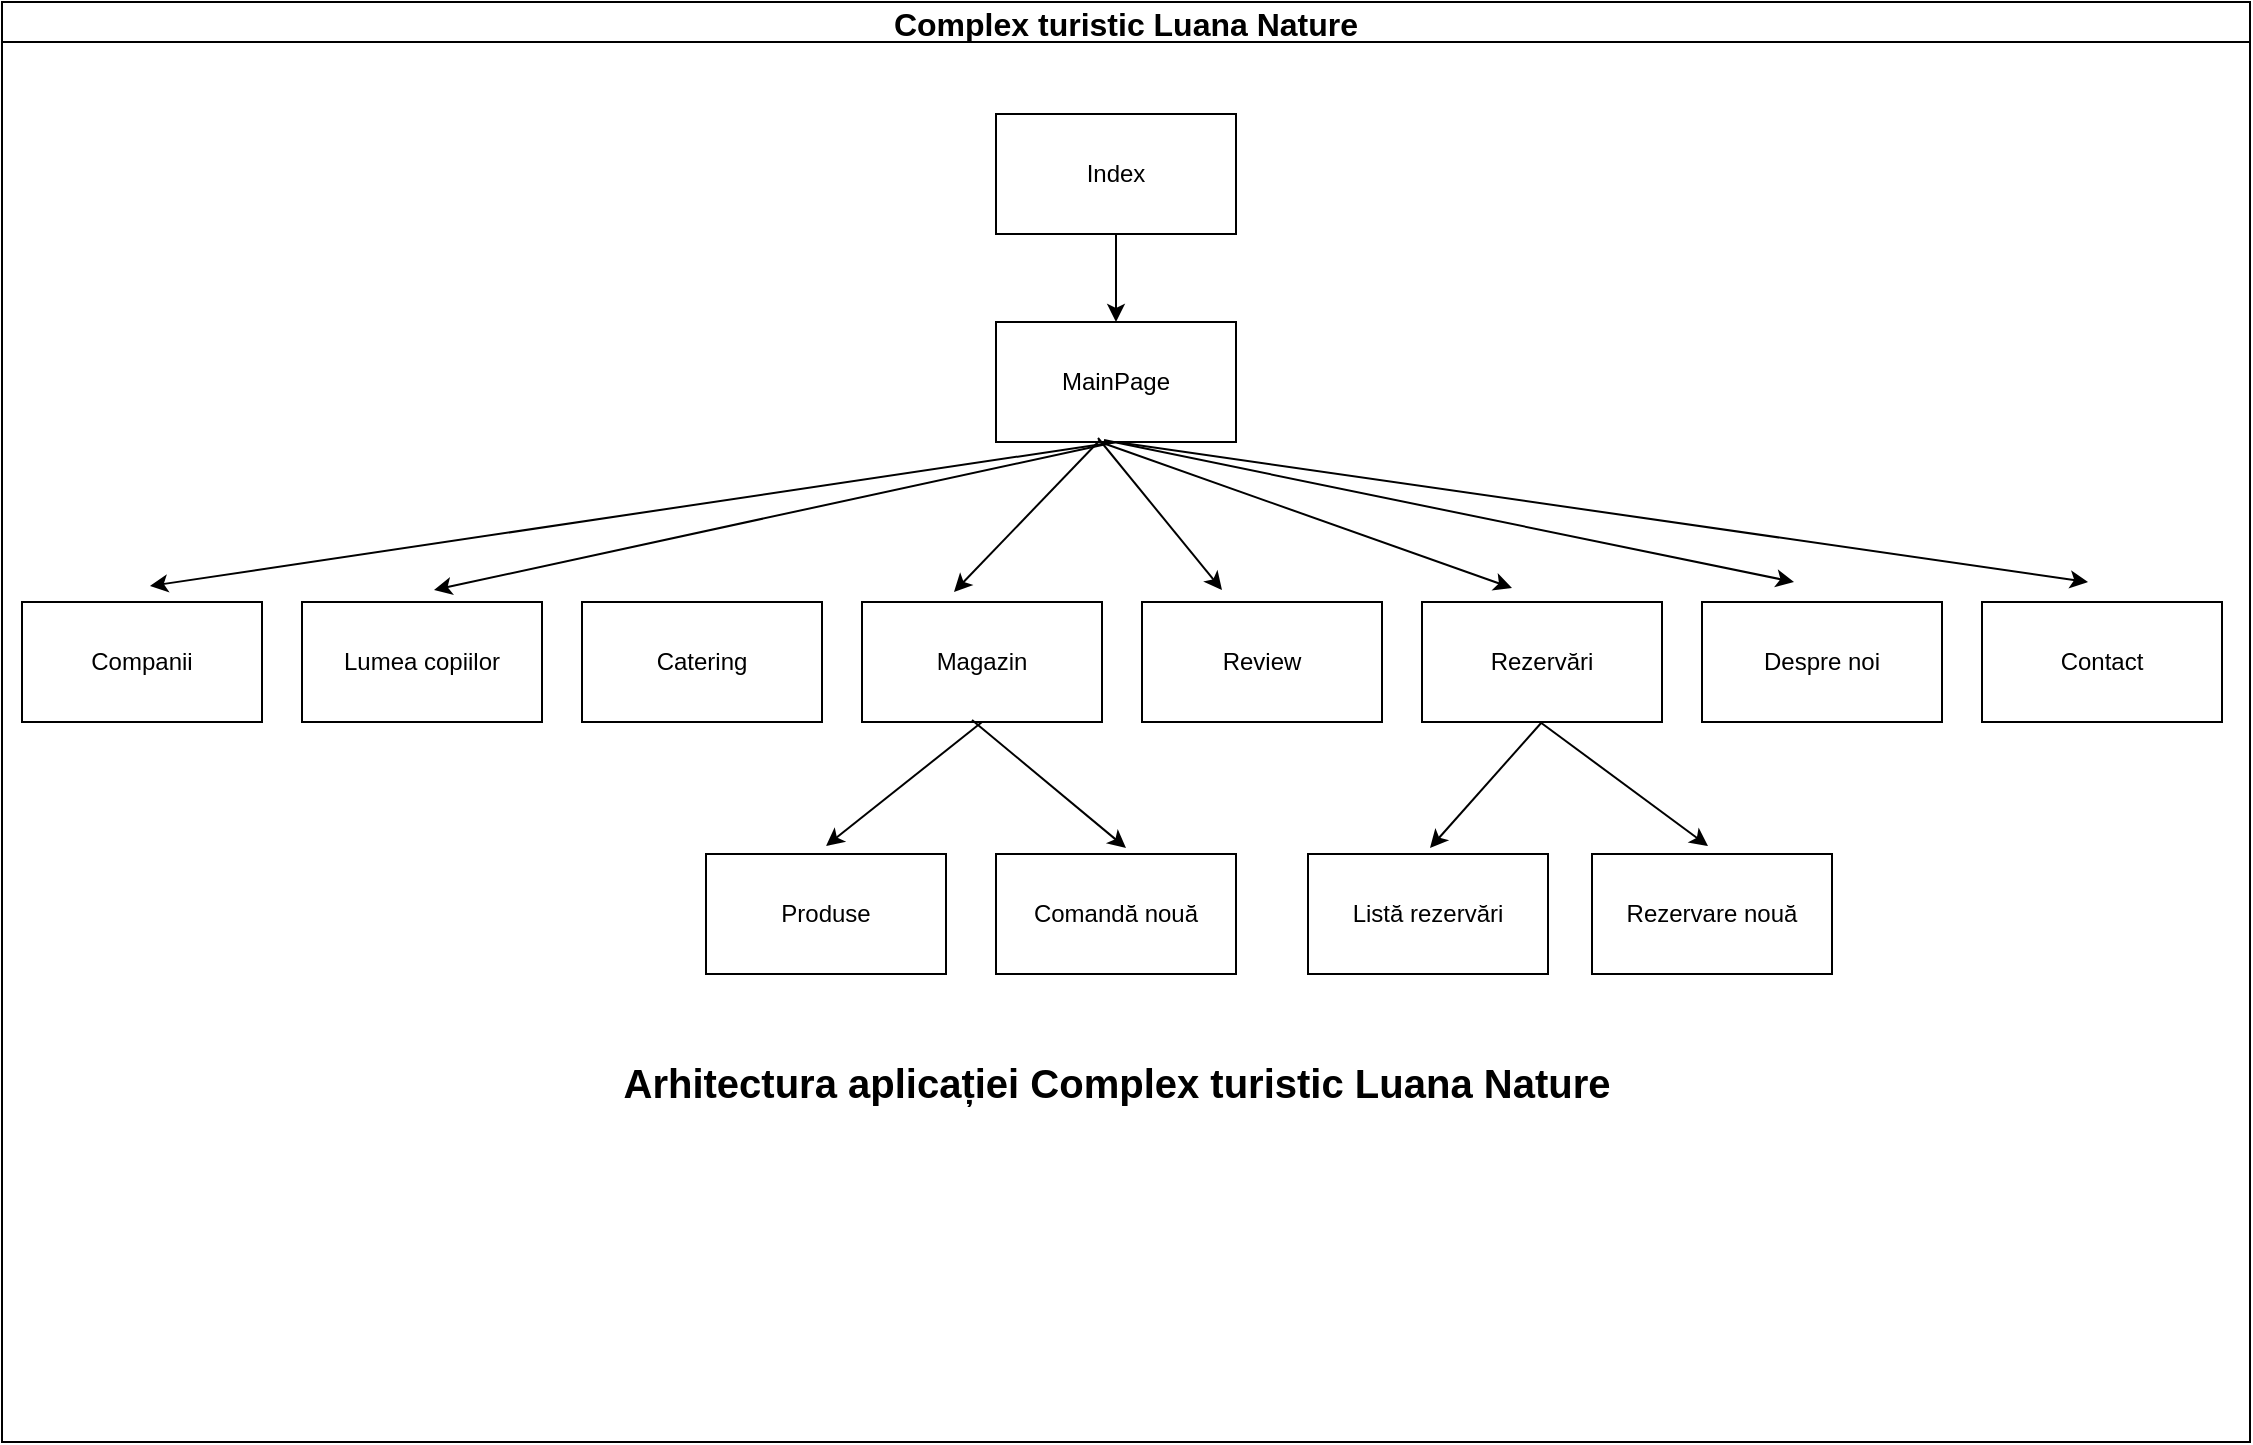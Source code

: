 <mxfile version="26.0.6">
  <diagram name="Page-1" id="5zAy0D9pxmsTvdevPiFe">
    <mxGraphModel dx="1678" dy="1281" grid="0" gridSize="10" guides="1" tooltips="1" connect="1" arrows="1" fold="1" page="0" pageScale="1" pageWidth="850" pageHeight="1100" math="0" shadow="0">
      <root>
        <mxCell id="0" />
        <mxCell id="1" parent="0" />
        <mxCell id="JOgxRfthWP2w1d_2OhTb-1" value="Complex turistic Luana Nature" style="swimlane;startSize=20;horizontal=1;containerType=tree;newEdgeStyle={&quot;edgeStyle&quot;:&quot;elbowEdgeStyle&quot;,&quot;startArrow&quot;:&quot;none&quot;,&quot;endArrow&quot;:&quot;none&quot;};fillColor=default;fontSize=16;" vertex="1" parent="1">
          <mxGeometry x="60" y="-4" width="1124" height="720" as="geometry" />
        </mxCell>
        <mxCell id="JOgxRfthWP2w1d_2OhTb-5" value="Companii" style="whiteSpace=wrap;html=1;align=center;verticalAlign=middle;treeFolding=1;treeMoving=1;newEdgeStyle={&quot;edgeStyle&quot;:&quot;elbowEdgeStyle&quot;,&quot;startArrow&quot;:&quot;none&quot;,&quot;endArrow&quot;:&quot;none&quot;};" vertex="1" parent="JOgxRfthWP2w1d_2OhTb-1">
          <mxGeometry x="10" y="300" width="120" height="60" as="geometry" />
        </mxCell>
        <mxCell id="JOgxRfthWP2w1d_2OhTb-9" value="MainPage" style="whiteSpace=wrap;html=1;align=center;verticalAlign=middle;treeFolding=1;treeMoving=1;newEdgeStyle={&quot;edgeStyle&quot;:&quot;elbowEdgeStyle&quot;,&quot;startArrow&quot;:&quot;none&quot;,&quot;endArrow&quot;:&quot;none&quot;};" vertex="1" parent="JOgxRfthWP2w1d_2OhTb-1">
          <mxGeometry x="497" y="160" width="120" height="60" as="geometry" />
        </mxCell>
        <mxCell id="JOgxRfthWP2w1d_2OhTb-11" value="Lumea copiilor" style="whiteSpace=wrap;html=1;align=center;verticalAlign=middle;treeFolding=1;treeMoving=1;newEdgeStyle={&quot;edgeStyle&quot;:&quot;elbowEdgeStyle&quot;,&quot;startArrow&quot;:&quot;none&quot;,&quot;endArrow&quot;:&quot;none&quot;};" vertex="1" parent="JOgxRfthWP2w1d_2OhTb-1">
          <mxGeometry x="150" y="300" width="120" height="60" as="geometry" />
        </mxCell>
        <mxCell id="JOgxRfthWP2w1d_2OhTb-14" value="Catering&lt;span style=&quot;color: rgba(0, 0, 0, 0); font-family: monospace; font-size: 0px; text-align: start; text-wrap-mode: nowrap;&quot;&gt;%3CmxGraphModel%3E%3Croot%3E%3CmxCell%20id%3D%220%22%2F%3E%3CmxCell%20id%3D%221%22%20parent%3D%220%22%2F%3E%3CmxCell%20id%3D%222%22%20value%3D%22Companii%22%20style%3D%22whiteSpace%3Dwrap%3Bhtml%3D1%3Balign%3Dcenter%3BverticalAlign%3Dmiddle%3BtreeFolding%3D1%3BtreeMoving%3D1%3BnewEdgeStyle%3D%7B%26quot%3BedgeStyle%26quot%3B%3A%26quot%3BelbowEdgeStyle%26quot%3B%2C%26quot%3BstartArrow%26quot%3B%3A%26quot%3Bnone%26quot%3B%2C%26quot%3BendArrow%26quot%3B%3A%26quot%3Bnone%26quot%3B%7D%3B%22%20vertex%3D%221%22%20parent%3D%221%22%3E%3CmxGeometry%20x%3D%22190%22%20y%3D%22245%22%20width%3D%22120%22%20height%3D%2260%22%20as%3D%22geometry%22%2F%3E%3C%2FmxCell%3E%3C%2Froot%3E%3C%2FmxGraphModel%3E&lt;/span&gt;" style="whiteSpace=wrap;html=1;align=center;verticalAlign=middle;treeFolding=1;treeMoving=1;newEdgeStyle={&quot;edgeStyle&quot;:&quot;elbowEdgeStyle&quot;,&quot;startArrow&quot;:&quot;none&quot;,&quot;endArrow&quot;:&quot;none&quot;};" vertex="1" parent="JOgxRfthWP2w1d_2OhTb-1">
          <mxGeometry x="290" y="300" width="120" height="60" as="geometry" />
        </mxCell>
        <mxCell id="JOgxRfthWP2w1d_2OhTb-16" value="Review" style="whiteSpace=wrap;html=1;align=center;verticalAlign=middle;treeFolding=1;treeMoving=1;newEdgeStyle={&quot;edgeStyle&quot;:&quot;elbowEdgeStyle&quot;,&quot;startArrow&quot;:&quot;none&quot;,&quot;endArrow&quot;:&quot;none&quot;};" vertex="1" parent="JOgxRfthWP2w1d_2OhTb-1">
          <mxGeometry x="570" y="300" width="120" height="60" as="geometry" />
        </mxCell>
        <mxCell id="JOgxRfthWP2w1d_2OhTb-15" value="Magazin" style="whiteSpace=wrap;html=1;align=center;verticalAlign=middle;treeFolding=1;treeMoving=1;newEdgeStyle={&quot;edgeStyle&quot;:&quot;elbowEdgeStyle&quot;,&quot;startArrow&quot;:&quot;none&quot;,&quot;endArrow&quot;:&quot;none&quot;};" vertex="1" parent="JOgxRfthWP2w1d_2OhTb-1">
          <mxGeometry x="430" y="300" width="120" height="60" as="geometry" />
        </mxCell>
        <mxCell id="JOgxRfthWP2w1d_2OhTb-17" value="Rezervări" style="whiteSpace=wrap;html=1;align=center;verticalAlign=middle;treeFolding=1;treeMoving=1;newEdgeStyle={&quot;edgeStyle&quot;:&quot;elbowEdgeStyle&quot;,&quot;startArrow&quot;:&quot;none&quot;,&quot;endArrow&quot;:&quot;none&quot;};" vertex="1" parent="JOgxRfthWP2w1d_2OhTb-1">
          <mxGeometry x="710" y="300" width="120" height="60" as="geometry" />
        </mxCell>
        <mxCell id="JOgxRfthWP2w1d_2OhTb-18" value="Despre noi" style="whiteSpace=wrap;html=1;align=center;verticalAlign=middle;treeFolding=1;treeMoving=1;newEdgeStyle={&quot;edgeStyle&quot;:&quot;elbowEdgeStyle&quot;,&quot;startArrow&quot;:&quot;none&quot;,&quot;endArrow&quot;:&quot;none&quot;};" vertex="1" parent="JOgxRfthWP2w1d_2OhTb-1">
          <mxGeometry x="850" y="300" width="120" height="60" as="geometry" />
        </mxCell>
        <mxCell id="JOgxRfthWP2w1d_2OhTb-19" value="Contact" style="whiteSpace=wrap;html=1;align=center;verticalAlign=middle;treeFolding=1;treeMoving=1;newEdgeStyle={&quot;edgeStyle&quot;:&quot;elbowEdgeStyle&quot;,&quot;startArrow&quot;:&quot;none&quot;,&quot;endArrow&quot;:&quot;none&quot;};" vertex="1" parent="JOgxRfthWP2w1d_2OhTb-1">
          <mxGeometry x="990" y="300" width="120" height="60" as="geometry" />
        </mxCell>
        <UserObject label="Index" treeRoot="1" id="JOgxRfthWP2w1d_2OhTb-4">
          <mxCell style="whiteSpace=wrap;html=1;align=center;treeFolding=1;treeMoving=1;newEdgeStyle={&quot;edgeStyle&quot;:&quot;elbowEdgeStyle&quot;,&quot;startArrow&quot;:&quot;none&quot;,&quot;endArrow&quot;:&quot;none&quot;};" vertex="1" parent="JOgxRfthWP2w1d_2OhTb-1">
            <mxGeometry x="497" y="56" width="120" height="60" as="geometry" />
          </mxCell>
        </UserObject>
        <mxCell id="JOgxRfthWP2w1d_2OhTb-27" value="" style="endArrow=classic;html=1;rounded=0;exitX=0.5;exitY=1;exitDx=0;exitDy=0;entryX=0.5;entryY=0;entryDx=0;entryDy=0;" edge="1" parent="JOgxRfthWP2w1d_2OhTb-1" source="JOgxRfthWP2w1d_2OhTb-4" target="JOgxRfthWP2w1d_2OhTb-9">
          <mxGeometry width="50" height="50" relative="1" as="geometry">
            <mxPoint x="552" y="340" as="sourcePoint" />
            <mxPoint x="557" y="150" as="targetPoint" />
          </mxGeometry>
        </mxCell>
        <mxCell id="JOgxRfthWP2w1d_2OhTb-33" value="" style="endArrow=classic;html=1;rounded=0;" edge="1" parent="JOgxRfthWP2w1d_2OhTb-1">
          <mxGeometry width="50" height="50" relative="1" as="geometry">
            <mxPoint x="557" y="220" as="sourcePoint" />
            <mxPoint x="74" y="292" as="targetPoint" />
          </mxGeometry>
        </mxCell>
        <mxCell id="JOgxRfthWP2w1d_2OhTb-34" value="" style="endArrow=classic;html=1;rounded=0;exitX=0.5;exitY=1;exitDx=0;exitDy=0;" edge="1" parent="JOgxRfthWP2w1d_2OhTb-1" source="JOgxRfthWP2w1d_2OhTb-9">
          <mxGeometry width="50" height="50" relative="1" as="geometry">
            <mxPoint x="552" y="340" as="sourcePoint" />
            <mxPoint x="216" y="294" as="targetPoint" />
          </mxGeometry>
        </mxCell>
        <mxCell id="JOgxRfthWP2w1d_2OhTb-41" value="Produse" style="whiteSpace=wrap;html=1;align=center;verticalAlign=middle;treeFolding=1;treeMoving=1;newEdgeStyle={&quot;edgeStyle&quot;:&quot;elbowEdgeStyle&quot;,&quot;startArrow&quot;:&quot;none&quot;,&quot;endArrow&quot;:&quot;none&quot;};" vertex="1" parent="JOgxRfthWP2w1d_2OhTb-1">
          <mxGeometry x="352" y="426" width="120" height="60" as="geometry" />
        </mxCell>
        <mxCell id="JOgxRfthWP2w1d_2OhTb-42" value="Comandă nouă" style="whiteSpace=wrap;html=1;align=center;verticalAlign=middle;treeFolding=1;treeMoving=1;newEdgeStyle={&quot;edgeStyle&quot;:&quot;elbowEdgeStyle&quot;,&quot;startArrow&quot;:&quot;none&quot;,&quot;endArrow&quot;:&quot;none&quot;};" vertex="1" parent="JOgxRfthWP2w1d_2OhTb-1">
          <mxGeometry x="497" y="426" width="120" height="60" as="geometry" />
        </mxCell>
        <mxCell id="JOgxRfthWP2w1d_2OhTb-43" value="Listă rezervări" style="whiteSpace=wrap;html=1;align=center;verticalAlign=middle;treeFolding=1;treeMoving=1;newEdgeStyle={&quot;edgeStyle&quot;:&quot;elbowEdgeStyle&quot;,&quot;startArrow&quot;:&quot;none&quot;,&quot;endArrow&quot;:&quot;none&quot;};" vertex="1" parent="JOgxRfthWP2w1d_2OhTb-1">
          <mxGeometry x="653" y="426" width="120" height="60" as="geometry" />
        </mxCell>
        <mxCell id="JOgxRfthWP2w1d_2OhTb-44" value="Rezervare nouă" style="whiteSpace=wrap;html=1;align=center;verticalAlign=middle;treeFolding=1;treeMoving=1;newEdgeStyle={&quot;edgeStyle&quot;:&quot;elbowEdgeStyle&quot;,&quot;startArrow&quot;:&quot;none&quot;,&quot;endArrow&quot;:&quot;none&quot;};" vertex="1" parent="JOgxRfthWP2w1d_2OhTb-1">
          <mxGeometry x="795" y="426" width="120" height="60" as="geometry" />
        </mxCell>
        <mxCell id="JOgxRfthWP2w1d_2OhTb-49" value="Arhitectura aplicației Complex turistic Luana Nature" style="text;align=center;fontStyle=1;verticalAlign=middle;spacingLeft=3;spacingRight=3;strokeColor=none;rotatable=0;points=[[0,0.5],[1,0.5]];portConstraint=eastwest;html=1;fontSize=20;" vertex="1" parent="JOgxRfthWP2w1d_2OhTb-1">
          <mxGeometry x="226" y="527" width="662" height="26" as="geometry" />
        </mxCell>
        <mxCell id="JOgxRfthWP2w1d_2OhTb-35" value="" style="endArrow=classic;html=1;rounded=0;exitX=0.5;exitY=1;exitDx=0;exitDy=0;" edge="1" parent="1" source="JOgxRfthWP2w1d_2OhTb-9">
          <mxGeometry width="50" height="50" relative="1" as="geometry">
            <mxPoint x="604" y="336" as="sourcePoint" />
            <mxPoint x="1103" y="286" as="targetPoint" />
          </mxGeometry>
        </mxCell>
        <mxCell id="JOgxRfthWP2w1d_2OhTb-36" value="" style="endArrow=classic;html=1;rounded=0;" edge="1" parent="1">
          <mxGeometry width="50" height="50" relative="1" as="geometry">
            <mxPoint x="611" y="215" as="sourcePoint" />
            <mxPoint x="956" y="286" as="targetPoint" />
          </mxGeometry>
        </mxCell>
        <mxCell id="JOgxRfthWP2w1d_2OhTb-38" value="" style="endArrow=classic;html=1;rounded=0;" edge="1" parent="1">
          <mxGeometry width="50" height="50" relative="1" as="geometry">
            <mxPoint x="609" y="216" as="sourcePoint" />
            <mxPoint x="815" y="289" as="targetPoint" />
          </mxGeometry>
        </mxCell>
        <mxCell id="JOgxRfthWP2w1d_2OhTb-39" value="" style="endArrow=classic;html=1;rounded=0;" edge="1" parent="1">
          <mxGeometry width="50" height="50" relative="1" as="geometry">
            <mxPoint x="609" y="215" as="sourcePoint" />
            <mxPoint x="536" y="291" as="targetPoint" />
          </mxGeometry>
        </mxCell>
        <mxCell id="JOgxRfthWP2w1d_2OhTb-40" value="" style="endArrow=classic;html=1;rounded=0;" edge="1" parent="1">
          <mxGeometry width="50" height="50" relative="1" as="geometry">
            <mxPoint x="608" y="214" as="sourcePoint" />
            <mxPoint x="670" y="290" as="targetPoint" />
          </mxGeometry>
        </mxCell>
        <mxCell id="JOgxRfthWP2w1d_2OhTb-45" value="" style="endArrow=classic;html=1;rounded=0;exitX=0.5;exitY=1;exitDx=0;exitDy=0;" edge="1" parent="1" source="JOgxRfthWP2w1d_2OhTb-15">
          <mxGeometry width="50" height="50" relative="1" as="geometry">
            <mxPoint x="604" y="336" as="sourcePoint" />
            <mxPoint x="472" y="418" as="targetPoint" />
          </mxGeometry>
        </mxCell>
        <mxCell id="JOgxRfthWP2w1d_2OhTb-46" value="" style="endArrow=classic;html=1;rounded=0;" edge="1" parent="1">
          <mxGeometry width="50" height="50" relative="1" as="geometry">
            <mxPoint x="545" y="355" as="sourcePoint" />
            <mxPoint x="622" y="419" as="targetPoint" />
          </mxGeometry>
        </mxCell>
        <mxCell id="JOgxRfthWP2w1d_2OhTb-47" value="" style="endArrow=classic;html=1;rounded=0;exitX=0.5;exitY=1;exitDx=0;exitDy=0;" edge="1" parent="1" source="JOgxRfthWP2w1d_2OhTb-17">
          <mxGeometry width="50" height="50" relative="1" as="geometry">
            <mxPoint x="604" y="336" as="sourcePoint" />
            <mxPoint x="774" y="419" as="targetPoint" />
          </mxGeometry>
        </mxCell>
        <mxCell id="JOgxRfthWP2w1d_2OhTb-48" value="" style="endArrow=classic;html=1;rounded=0;" edge="1" parent="1">
          <mxGeometry width="50" height="50" relative="1" as="geometry">
            <mxPoint x="829" y="356" as="sourcePoint" />
            <mxPoint x="913" y="418" as="targetPoint" />
          </mxGeometry>
        </mxCell>
      </root>
    </mxGraphModel>
  </diagram>
</mxfile>
